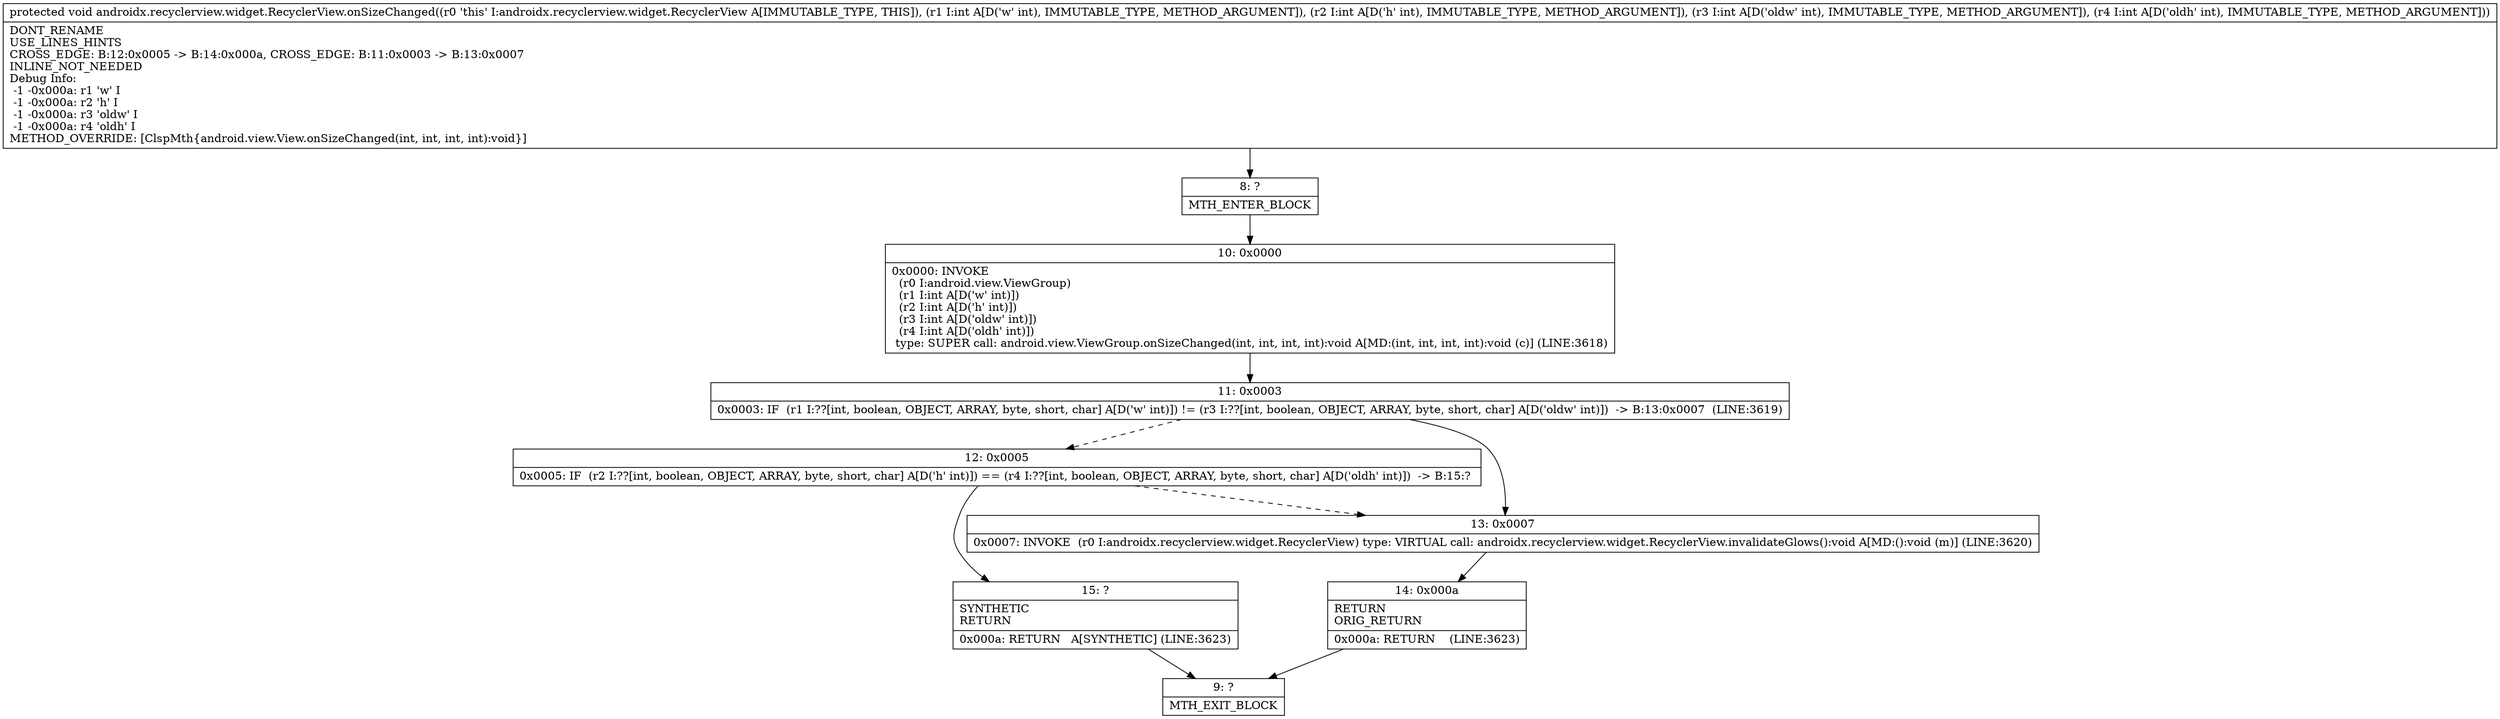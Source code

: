 digraph "CFG forandroidx.recyclerview.widget.RecyclerView.onSizeChanged(IIII)V" {
Node_8 [shape=record,label="{8\:\ ?|MTH_ENTER_BLOCK\l}"];
Node_10 [shape=record,label="{10\:\ 0x0000|0x0000: INVOKE  \l  (r0 I:android.view.ViewGroup)\l  (r1 I:int A[D('w' int)])\l  (r2 I:int A[D('h' int)])\l  (r3 I:int A[D('oldw' int)])\l  (r4 I:int A[D('oldh' int)])\l type: SUPER call: android.view.ViewGroup.onSizeChanged(int, int, int, int):void A[MD:(int, int, int, int):void (c)] (LINE:3618)\l}"];
Node_11 [shape=record,label="{11\:\ 0x0003|0x0003: IF  (r1 I:??[int, boolean, OBJECT, ARRAY, byte, short, char] A[D('w' int)]) != (r3 I:??[int, boolean, OBJECT, ARRAY, byte, short, char] A[D('oldw' int)])  \-\> B:13:0x0007  (LINE:3619)\l}"];
Node_12 [shape=record,label="{12\:\ 0x0005|0x0005: IF  (r2 I:??[int, boolean, OBJECT, ARRAY, byte, short, char] A[D('h' int)]) == (r4 I:??[int, boolean, OBJECT, ARRAY, byte, short, char] A[D('oldh' int)])  \-\> B:15:? \l}"];
Node_15 [shape=record,label="{15\:\ ?|SYNTHETIC\lRETURN\l|0x000a: RETURN   A[SYNTHETIC] (LINE:3623)\l}"];
Node_9 [shape=record,label="{9\:\ ?|MTH_EXIT_BLOCK\l}"];
Node_13 [shape=record,label="{13\:\ 0x0007|0x0007: INVOKE  (r0 I:androidx.recyclerview.widget.RecyclerView) type: VIRTUAL call: androidx.recyclerview.widget.RecyclerView.invalidateGlows():void A[MD:():void (m)] (LINE:3620)\l}"];
Node_14 [shape=record,label="{14\:\ 0x000a|RETURN\lORIG_RETURN\l|0x000a: RETURN    (LINE:3623)\l}"];
MethodNode[shape=record,label="{protected void androidx.recyclerview.widget.RecyclerView.onSizeChanged((r0 'this' I:androidx.recyclerview.widget.RecyclerView A[IMMUTABLE_TYPE, THIS]), (r1 I:int A[D('w' int), IMMUTABLE_TYPE, METHOD_ARGUMENT]), (r2 I:int A[D('h' int), IMMUTABLE_TYPE, METHOD_ARGUMENT]), (r3 I:int A[D('oldw' int), IMMUTABLE_TYPE, METHOD_ARGUMENT]), (r4 I:int A[D('oldh' int), IMMUTABLE_TYPE, METHOD_ARGUMENT]))  | DONT_RENAME\lUSE_LINES_HINTS\lCROSS_EDGE: B:12:0x0005 \-\> B:14:0x000a, CROSS_EDGE: B:11:0x0003 \-\> B:13:0x0007\lINLINE_NOT_NEEDED\lDebug Info:\l  \-1 \-0x000a: r1 'w' I\l  \-1 \-0x000a: r2 'h' I\l  \-1 \-0x000a: r3 'oldw' I\l  \-1 \-0x000a: r4 'oldh' I\lMETHOD_OVERRIDE: [ClspMth\{android.view.View.onSizeChanged(int, int, int, int):void\}]\l}"];
MethodNode -> Node_8;Node_8 -> Node_10;
Node_10 -> Node_11;
Node_11 -> Node_12[style=dashed];
Node_11 -> Node_13;
Node_12 -> Node_13[style=dashed];
Node_12 -> Node_15;
Node_15 -> Node_9;
Node_13 -> Node_14;
Node_14 -> Node_9;
}

